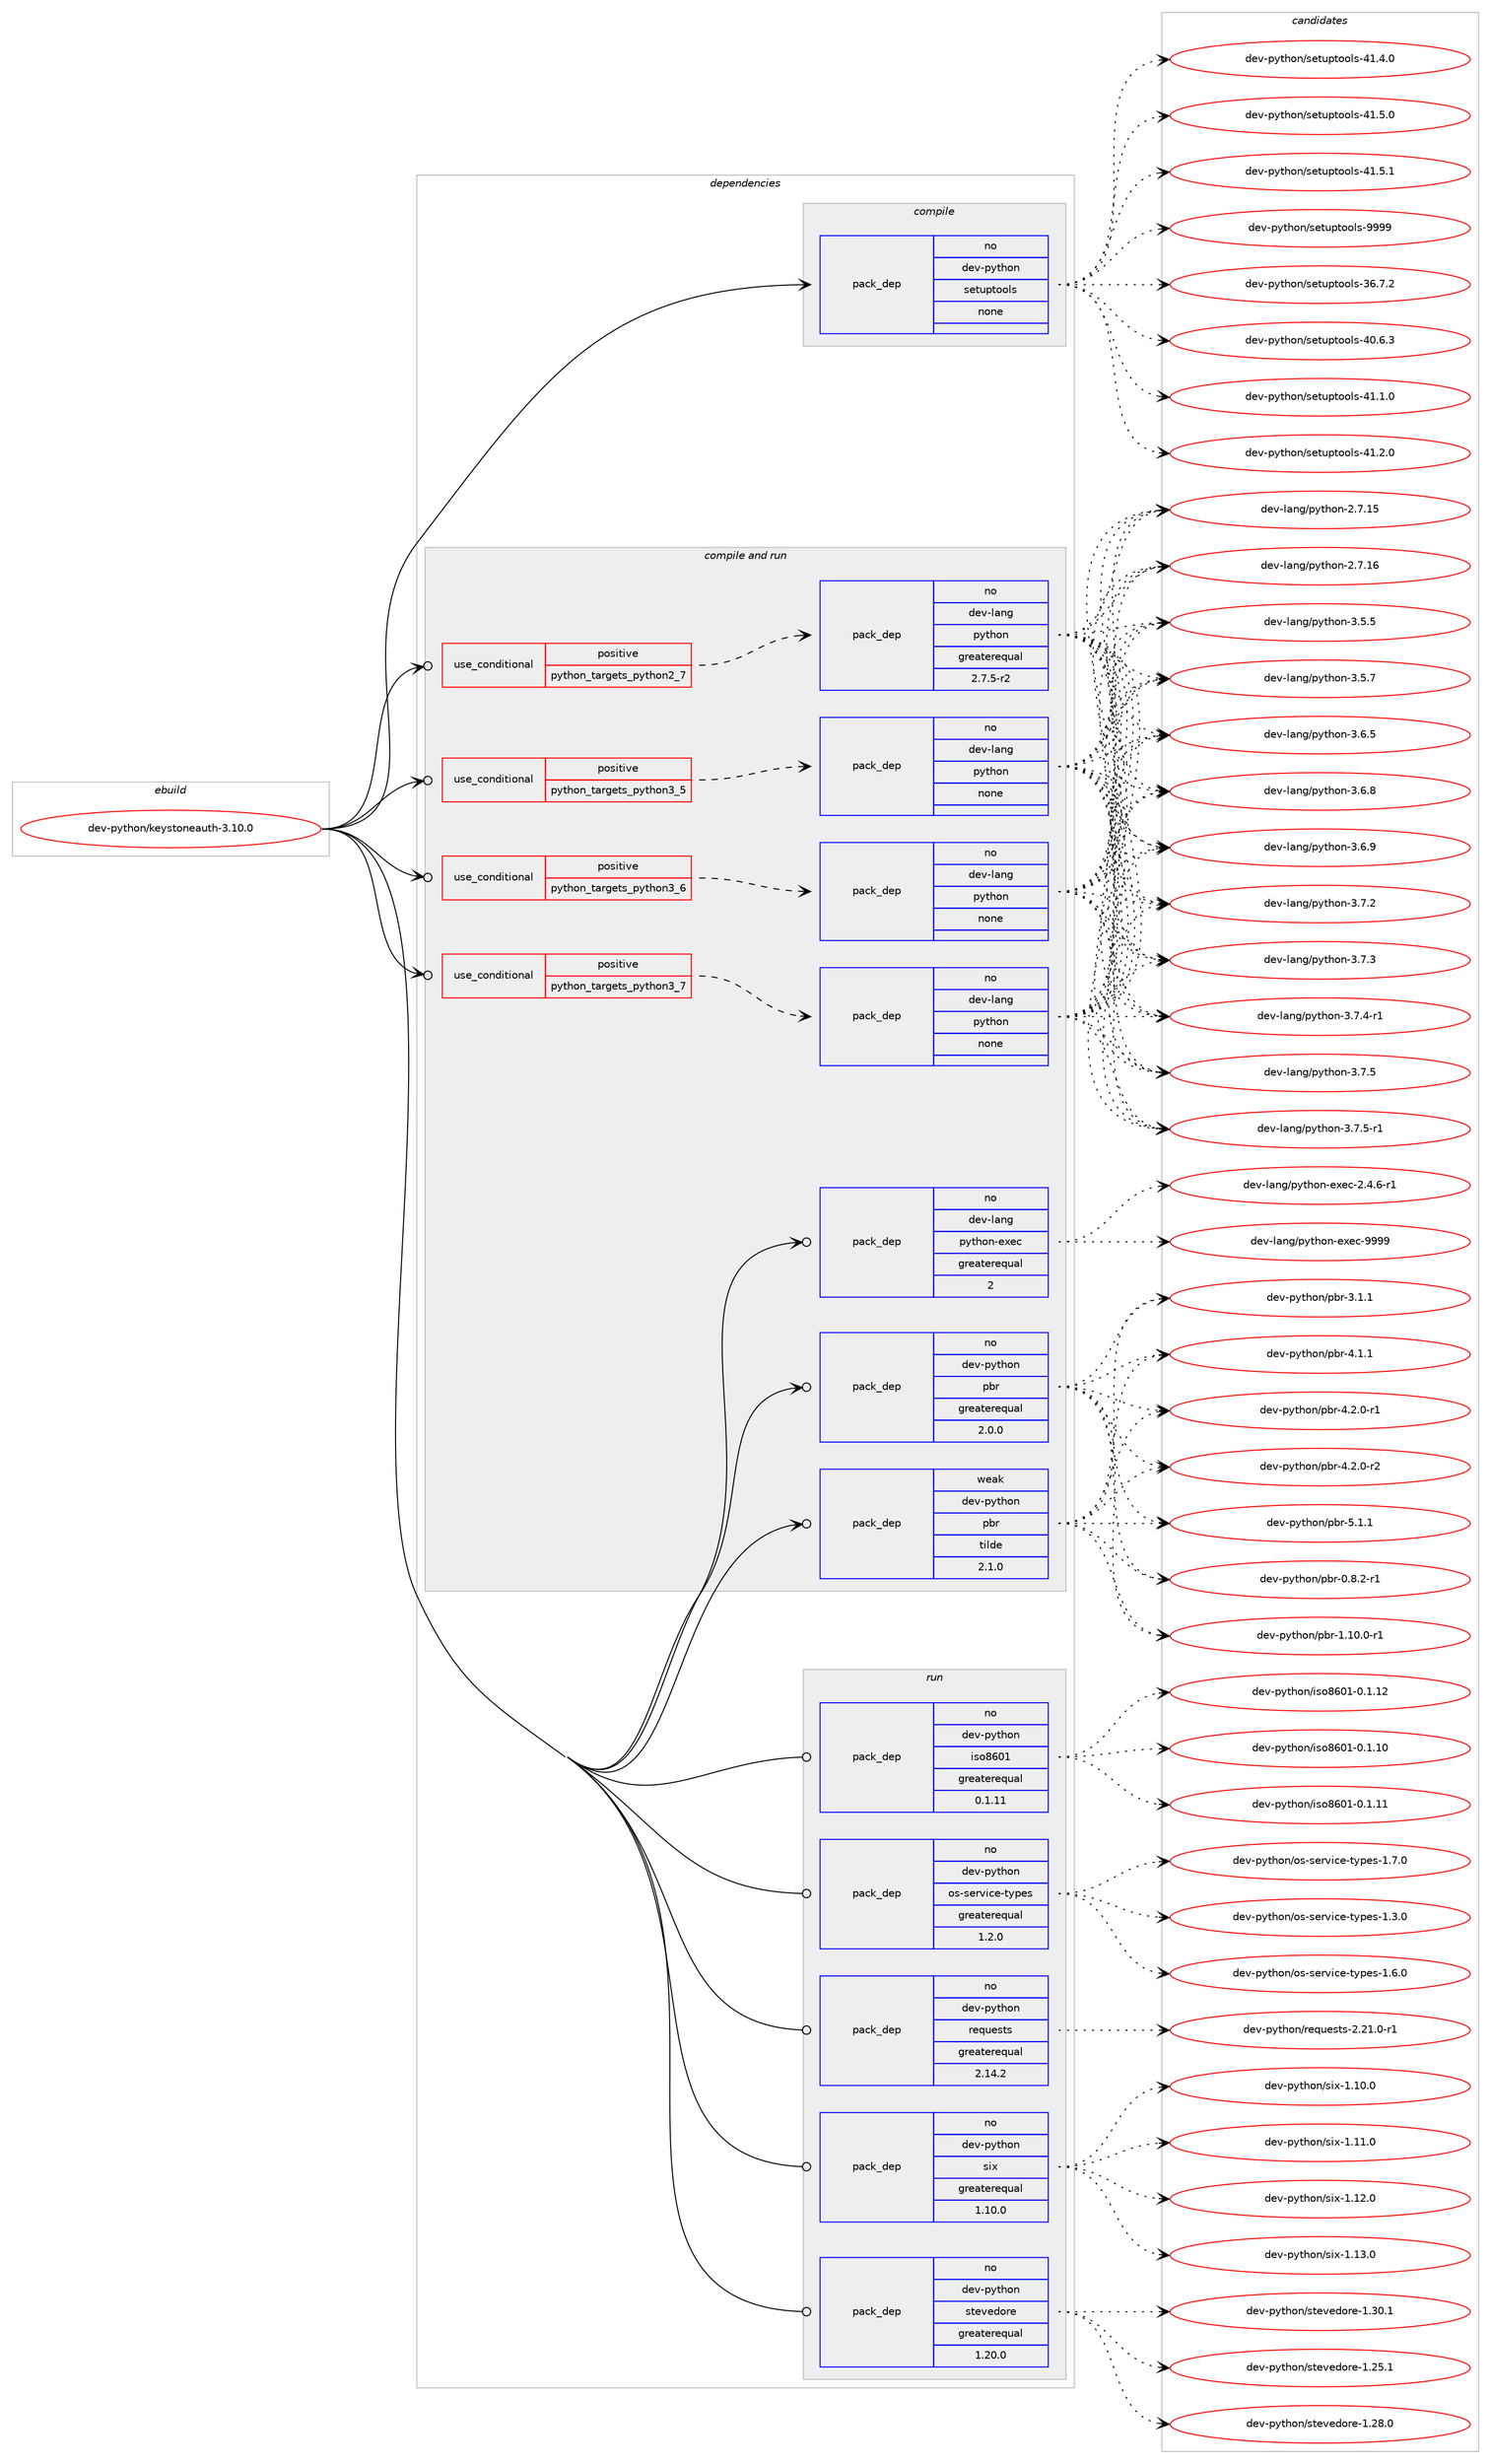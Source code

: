 digraph prolog {

# *************
# Graph options
# *************

newrank=true;
concentrate=true;
compound=true;
graph [rankdir=LR,fontname=Helvetica,fontsize=10,ranksep=1.5];#, ranksep=2.5, nodesep=0.2];
edge  [arrowhead=vee];
node  [fontname=Helvetica,fontsize=10];

# **********
# The ebuild
# **********

subgraph cluster_leftcol {
color=gray;
rank=same;
label=<<i>ebuild</i>>;
id [label="dev-python/keystoneauth-3.10.0", color=red, width=4, href="../dev-python/keystoneauth-3.10.0.svg"];
}

# ****************
# The dependencies
# ****************

subgraph cluster_midcol {
color=gray;
label=<<i>dependencies</i>>;
subgraph cluster_compile {
fillcolor="#eeeeee";
style=filled;
label=<<i>compile</i>>;
subgraph pack458640 {
dependency612207 [label=<<TABLE BORDER="0" CELLBORDER="1" CELLSPACING="0" CELLPADDING="4" WIDTH="220"><TR><TD ROWSPAN="6" CELLPADDING="30">pack_dep</TD></TR><TR><TD WIDTH="110">no</TD></TR><TR><TD>dev-python</TD></TR><TR><TD>setuptools</TD></TR><TR><TD>none</TD></TR><TR><TD></TD></TR></TABLE>>, shape=none, color=blue];
}
id:e -> dependency612207:w [weight=20,style="solid",arrowhead="vee"];
}
subgraph cluster_compileandrun {
fillcolor="#eeeeee";
style=filled;
label=<<i>compile and run</i>>;
subgraph cond141763 {
dependency612208 [label=<<TABLE BORDER="0" CELLBORDER="1" CELLSPACING="0" CELLPADDING="4"><TR><TD ROWSPAN="3" CELLPADDING="10">use_conditional</TD></TR><TR><TD>positive</TD></TR><TR><TD>python_targets_python2_7</TD></TR></TABLE>>, shape=none, color=red];
subgraph pack458641 {
dependency612209 [label=<<TABLE BORDER="0" CELLBORDER="1" CELLSPACING="0" CELLPADDING="4" WIDTH="220"><TR><TD ROWSPAN="6" CELLPADDING="30">pack_dep</TD></TR><TR><TD WIDTH="110">no</TD></TR><TR><TD>dev-lang</TD></TR><TR><TD>python</TD></TR><TR><TD>greaterequal</TD></TR><TR><TD>2.7.5-r2</TD></TR></TABLE>>, shape=none, color=blue];
}
dependency612208:e -> dependency612209:w [weight=20,style="dashed",arrowhead="vee"];
}
id:e -> dependency612208:w [weight=20,style="solid",arrowhead="odotvee"];
subgraph cond141764 {
dependency612210 [label=<<TABLE BORDER="0" CELLBORDER="1" CELLSPACING="0" CELLPADDING="4"><TR><TD ROWSPAN="3" CELLPADDING="10">use_conditional</TD></TR><TR><TD>positive</TD></TR><TR><TD>python_targets_python3_5</TD></TR></TABLE>>, shape=none, color=red];
subgraph pack458642 {
dependency612211 [label=<<TABLE BORDER="0" CELLBORDER="1" CELLSPACING="0" CELLPADDING="4" WIDTH="220"><TR><TD ROWSPAN="6" CELLPADDING="30">pack_dep</TD></TR><TR><TD WIDTH="110">no</TD></TR><TR><TD>dev-lang</TD></TR><TR><TD>python</TD></TR><TR><TD>none</TD></TR><TR><TD></TD></TR></TABLE>>, shape=none, color=blue];
}
dependency612210:e -> dependency612211:w [weight=20,style="dashed",arrowhead="vee"];
}
id:e -> dependency612210:w [weight=20,style="solid",arrowhead="odotvee"];
subgraph cond141765 {
dependency612212 [label=<<TABLE BORDER="0" CELLBORDER="1" CELLSPACING="0" CELLPADDING="4"><TR><TD ROWSPAN="3" CELLPADDING="10">use_conditional</TD></TR><TR><TD>positive</TD></TR><TR><TD>python_targets_python3_6</TD></TR></TABLE>>, shape=none, color=red];
subgraph pack458643 {
dependency612213 [label=<<TABLE BORDER="0" CELLBORDER="1" CELLSPACING="0" CELLPADDING="4" WIDTH="220"><TR><TD ROWSPAN="6" CELLPADDING="30">pack_dep</TD></TR><TR><TD WIDTH="110">no</TD></TR><TR><TD>dev-lang</TD></TR><TR><TD>python</TD></TR><TR><TD>none</TD></TR><TR><TD></TD></TR></TABLE>>, shape=none, color=blue];
}
dependency612212:e -> dependency612213:w [weight=20,style="dashed",arrowhead="vee"];
}
id:e -> dependency612212:w [weight=20,style="solid",arrowhead="odotvee"];
subgraph cond141766 {
dependency612214 [label=<<TABLE BORDER="0" CELLBORDER="1" CELLSPACING="0" CELLPADDING="4"><TR><TD ROWSPAN="3" CELLPADDING="10">use_conditional</TD></TR><TR><TD>positive</TD></TR><TR><TD>python_targets_python3_7</TD></TR></TABLE>>, shape=none, color=red];
subgraph pack458644 {
dependency612215 [label=<<TABLE BORDER="0" CELLBORDER="1" CELLSPACING="0" CELLPADDING="4" WIDTH="220"><TR><TD ROWSPAN="6" CELLPADDING="30">pack_dep</TD></TR><TR><TD WIDTH="110">no</TD></TR><TR><TD>dev-lang</TD></TR><TR><TD>python</TD></TR><TR><TD>none</TD></TR><TR><TD></TD></TR></TABLE>>, shape=none, color=blue];
}
dependency612214:e -> dependency612215:w [weight=20,style="dashed",arrowhead="vee"];
}
id:e -> dependency612214:w [weight=20,style="solid",arrowhead="odotvee"];
subgraph pack458645 {
dependency612216 [label=<<TABLE BORDER="0" CELLBORDER="1" CELLSPACING="0" CELLPADDING="4" WIDTH="220"><TR><TD ROWSPAN="6" CELLPADDING="30">pack_dep</TD></TR><TR><TD WIDTH="110">no</TD></TR><TR><TD>dev-lang</TD></TR><TR><TD>python-exec</TD></TR><TR><TD>greaterequal</TD></TR><TR><TD>2</TD></TR></TABLE>>, shape=none, color=blue];
}
id:e -> dependency612216:w [weight=20,style="solid",arrowhead="odotvee"];
subgraph pack458646 {
dependency612217 [label=<<TABLE BORDER="0" CELLBORDER="1" CELLSPACING="0" CELLPADDING="4" WIDTH="220"><TR><TD ROWSPAN="6" CELLPADDING="30">pack_dep</TD></TR><TR><TD WIDTH="110">no</TD></TR><TR><TD>dev-python</TD></TR><TR><TD>pbr</TD></TR><TR><TD>greaterequal</TD></TR><TR><TD>2.0.0</TD></TR></TABLE>>, shape=none, color=blue];
}
id:e -> dependency612217:w [weight=20,style="solid",arrowhead="odotvee"];
subgraph pack458647 {
dependency612218 [label=<<TABLE BORDER="0" CELLBORDER="1" CELLSPACING="0" CELLPADDING="4" WIDTH="220"><TR><TD ROWSPAN="6" CELLPADDING="30">pack_dep</TD></TR><TR><TD WIDTH="110">weak</TD></TR><TR><TD>dev-python</TD></TR><TR><TD>pbr</TD></TR><TR><TD>tilde</TD></TR><TR><TD>2.1.0</TD></TR></TABLE>>, shape=none, color=blue];
}
id:e -> dependency612218:w [weight=20,style="solid",arrowhead="odotvee"];
}
subgraph cluster_run {
fillcolor="#eeeeee";
style=filled;
label=<<i>run</i>>;
subgraph pack458648 {
dependency612219 [label=<<TABLE BORDER="0" CELLBORDER="1" CELLSPACING="0" CELLPADDING="4" WIDTH="220"><TR><TD ROWSPAN="6" CELLPADDING="30">pack_dep</TD></TR><TR><TD WIDTH="110">no</TD></TR><TR><TD>dev-python</TD></TR><TR><TD>iso8601</TD></TR><TR><TD>greaterequal</TD></TR><TR><TD>0.1.11</TD></TR></TABLE>>, shape=none, color=blue];
}
id:e -> dependency612219:w [weight=20,style="solid",arrowhead="odot"];
subgraph pack458649 {
dependency612220 [label=<<TABLE BORDER="0" CELLBORDER="1" CELLSPACING="0" CELLPADDING="4" WIDTH="220"><TR><TD ROWSPAN="6" CELLPADDING="30">pack_dep</TD></TR><TR><TD WIDTH="110">no</TD></TR><TR><TD>dev-python</TD></TR><TR><TD>os-service-types</TD></TR><TR><TD>greaterequal</TD></TR><TR><TD>1.2.0</TD></TR></TABLE>>, shape=none, color=blue];
}
id:e -> dependency612220:w [weight=20,style="solid",arrowhead="odot"];
subgraph pack458650 {
dependency612221 [label=<<TABLE BORDER="0" CELLBORDER="1" CELLSPACING="0" CELLPADDING="4" WIDTH="220"><TR><TD ROWSPAN="6" CELLPADDING="30">pack_dep</TD></TR><TR><TD WIDTH="110">no</TD></TR><TR><TD>dev-python</TD></TR><TR><TD>requests</TD></TR><TR><TD>greaterequal</TD></TR><TR><TD>2.14.2</TD></TR></TABLE>>, shape=none, color=blue];
}
id:e -> dependency612221:w [weight=20,style="solid",arrowhead="odot"];
subgraph pack458651 {
dependency612222 [label=<<TABLE BORDER="0" CELLBORDER="1" CELLSPACING="0" CELLPADDING="4" WIDTH="220"><TR><TD ROWSPAN="6" CELLPADDING="30">pack_dep</TD></TR><TR><TD WIDTH="110">no</TD></TR><TR><TD>dev-python</TD></TR><TR><TD>six</TD></TR><TR><TD>greaterequal</TD></TR><TR><TD>1.10.0</TD></TR></TABLE>>, shape=none, color=blue];
}
id:e -> dependency612222:w [weight=20,style="solid",arrowhead="odot"];
subgraph pack458652 {
dependency612223 [label=<<TABLE BORDER="0" CELLBORDER="1" CELLSPACING="0" CELLPADDING="4" WIDTH="220"><TR><TD ROWSPAN="6" CELLPADDING="30">pack_dep</TD></TR><TR><TD WIDTH="110">no</TD></TR><TR><TD>dev-python</TD></TR><TR><TD>stevedore</TD></TR><TR><TD>greaterequal</TD></TR><TR><TD>1.20.0</TD></TR></TABLE>>, shape=none, color=blue];
}
id:e -> dependency612223:w [weight=20,style="solid",arrowhead="odot"];
}
}

# **************
# The candidates
# **************

subgraph cluster_choices {
rank=same;
color=gray;
label=<<i>candidates</i>>;

subgraph choice458640 {
color=black;
nodesep=1;
choice100101118451121211161041111104711510111611711211611111110811545515446554650 [label="dev-python/setuptools-36.7.2", color=red, width=4,href="../dev-python/setuptools-36.7.2.svg"];
choice100101118451121211161041111104711510111611711211611111110811545524846544651 [label="dev-python/setuptools-40.6.3", color=red, width=4,href="../dev-python/setuptools-40.6.3.svg"];
choice100101118451121211161041111104711510111611711211611111110811545524946494648 [label="dev-python/setuptools-41.1.0", color=red, width=4,href="../dev-python/setuptools-41.1.0.svg"];
choice100101118451121211161041111104711510111611711211611111110811545524946504648 [label="dev-python/setuptools-41.2.0", color=red, width=4,href="../dev-python/setuptools-41.2.0.svg"];
choice100101118451121211161041111104711510111611711211611111110811545524946524648 [label="dev-python/setuptools-41.4.0", color=red, width=4,href="../dev-python/setuptools-41.4.0.svg"];
choice100101118451121211161041111104711510111611711211611111110811545524946534648 [label="dev-python/setuptools-41.5.0", color=red, width=4,href="../dev-python/setuptools-41.5.0.svg"];
choice100101118451121211161041111104711510111611711211611111110811545524946534649 [label="dev-python/setuptools-41.5.1", color=red, width=4,href="../dev-python/setuptools-41.5.1.svg"];
choice10010111845112121116104111110471151011161171121161111111081154557575757 [label="dev-python/setuptools-9999", color=red, width=4,href="../dev-python/setuptools-9999.svg"];
dependency612207:e -> choice100101118451121211161041111104711510111611711211611111110811545515446554650:w [style=dotted,weight="100"];
dependency612207:e -> choice100101118451121211161041111104711510111611711211611111110811545524846544651:w [style=dotted,weight="100"];
dependency612207:e -> choice100101118451121211161041111104711510111611711211611111110811545524946494648:w [style=dotted,weight="100"];
dependency612207:e -> choice100101118451121211161041111104711510111611711211611111110811545524946504648:w [style=dotted,weight="100"];
dependency612207:e -> choice100101118451121211161041111104711510111611711211611111110811545524946524648:w [style=dotted,weight="100"];
dependency612207:e -> choice100101118451121211161041111104711510111611711211611111110811545524946534648:w [style=dotted,weight="100"];
dependency612207:e -> choice100101118451121211161041111104711510111611711211611111110811545524946534649:w [style=dotted,weight="100"];
dependency612207:e -> choice10010111845112121116104111110471151011161171121161111111081154557575757:w [style=dotted,weight="100"];
}
subgraph choice458641 {
color=black;
nodesep=1;
choice10010111845108971101034711212111610411111045504655464953 [label="dev-lang/python-2.7.15", color=red, width=4,href="../dev-lang/python-2.7.15.svg"];
choice10010111845108971101034711212111610411111045504655464954 [label="dev-lang/python-2.7.16", color=red, width=4,href="../dev-lang/python-2.7.16.svg"];
choice100101118451089711010347112121116104111110455146534653 [label="dev-lang/python-3.5.5", color=red, width=4,href="../dev-lang/python-3.5.5.svg"];
choice100101118451089711010347112121116104111110455146534655 [label="dev-lang/python-3.5.7", color=red, width=4,href="../dev-lang/python-3.5.7.svg"];
choice100101118451089711010347112121116104111110455146544653 [label="dev-lang/python-3.6.5", color=red, width=4,href="../dev-lang/python-3.6.5.svg"];
choice100101118451089711010347112121116104111110455146544656 [label="dev-lang/python-3.6.8", color=red, width=4,href="../dev-lang/python-3.6.8.svg"];
choice100101118451089711010347112121116104111110455146544657 [label="dev-lang/python-3.6.9", color=red, width=4,href="../dev-lang/python-3.6.9.svg"];
choice100101118451089711010347112121116104111110455146554650 [label="dev-lang/python-3.7.2", color=red, width=4,href="../dev-lang/python-3.7.2.svg"];
choice100101118451089711010347112121116104111110455146554651 [label="dev-lang/python-3.7.3", color=red, width=4,href="../dev-lang/python-3.7.3.svg"];
choice1001011184510897110103471121211161041111104551465546524511449 [label="dev-lang/python-3.7.4-r1", color=red, width=4,href="../dev-lang/python-3.7.4-r1.svg"];
choice100101118451089711010347112121116104111110455146554653 [label="dev-lang/python-3.7.5", color=red, width=4,href="../dev-lang/python-3.7.5.svg"];
choice1001011184510897110103471121211161041111104551465546534511449 [label="dev-lang/python-3.7.5-r1", color=red, width=4,href="../dev-lang/python-3.7.5-r1.svg"];
dependency612209:e -> choice10010111845108971101034711212111610411111045504655464953:w [style=dotted,weight="100"];
dependency612209:e -> choice10010111845108971101034711212111610411111045504655464954:w [style=dotted,weight="100"];
dependency612209:e -> choice100101118451089711010347112121116104111110455146534653:w [style=dotted,weight="100"];
dependency612209:e -> choice100101118451089711010347112121116104111110455146534655:w [style=dotted,weight="100"];
dependency612209:e -> choice100101118451089711010347112121116104111110455146544653:w [style=dotted,weight="100"];
dependency612209:e -> choice100101118451089711010347112121116104111110455146544656:w [style=dotted,weight="100"];
dependency612209:e -> choice100101118451089711010347112121116104111110455146544657:w [style=dotted,weight="100"];
dependency612209:e -> choice100101118451089711010347112121116104111110455146554650:w [style=dotted,weight="100"];
dependency612209:e -> choice100101118451089711010347112121116104111110455146554651:w [style=dotted,weight="100"];
dependency612209:e -> choice1001011184510897110103471121211161041111104551465546524511449:w [style=dotted,weight="100"];
dependency612209:e -> choice100101118451089711010347112121116104111110455146554653:w [style=dotted,weight="100"];
dependency612209:e -> choice1001011184510897110103471121211161041111104551465546534511449:w [style=dotted,weight="100"];
}
subgraph choice458642 {
color=black;
nodesep=1;
choice10010111845108971101034711212111610411111045504655464953 [label="dev-lang/python-2.7.15", color=red, width=4,href="../dev-lang/python-2.7.15.svg"];
choice10010111845108971101034711212111610411111045504655464954 [label="dev-lang/python-2.7.16", color=red, width=4,href="../dev-lang/python-2.7.16.svg"];
choice100101118451089711010347112121116104111110455146534653 [label="dev-lang/python-3.5.5", color=red, width=4,href="../dev-lang/python-3.5.5.svg"];
choice100101118451089711010347112121116104111110455146534655 [label="dev-lang/python-3.5.7", color=red, width=4,href="../dev-lang/python-3.5.7.svg"];
choice100101118451089711010347112121116104111110455146544653 [label="dev-lang/python-3.6.5", color=red, width=4,href="../dev-lang/python-3.6.5.svg"];
choice100101118451089711010347112121116104111110455146544656 [label="dev-lang/python-3.6.8", color=red, width=4,href="../dev-lang/python-3.6.8.svg"];
choice100101118451089711010347112121116104111110455146544657 [label="dev-lang/python-3.6.9", color=red, width=4,href="../dev-lang/python-3.6.9.svg"];
choice100101118451089711010347112121116104111110455146554650 [label="dev-lang/python-3.7.2", color=red, width=4,href="../dev-lang/python-3.7.2.svg"];
choice100101118451089711010347112121116104111110455146554651 [label="dev-lang/python-3.7.3", color=red, width=4,href="../dev-lang/python-3.7.3.svg"];
choice1001011184510897110103471121211161041111104551465546524511449 [label="dev-lang/python-3.7.4-r1", color=red, width=4,href="../dev-lang/python-3.7.4-r1.svg"];
choice100101118451089711010347112121116104111110455146554653 [label="dev-lang/python-3.7.5", color=red, width=4,href="../dev-lang/python-3.7.5.svg"];
choice1001011184510897110103471121211161041111104551465546534511449 [label="dev-lang/python-3.7.5-r1", color=red, width=4,href="../dev-lang/python-3.7.5-r1.svg"];
dependency612211:e -> choice10010111845108971101034711212111610411111045504655464953:w [style=dotted,weight="100"];
dependency612211:e -> choice10010111845108971101034711212111610411111045504655464954:w [style=dotted,weight="100"];
dependency612211:e -> choice100101118451089711010347112121116104111110455146534653:w [style=dotted,weight="100"];
dependency612211:e -> choice100101118451089711010347112121116104111110455146534655:w [style=dotted,weight="100"];
dependency612211:e -> choice100101118451089711010347112121116104111110455146544653:w [style=dotted,weight="100"];
dependency612211:e -> choice100101118451089711010347112121116104111110455146544656:w [style=dotted,weight="100"];
dependency612211:e -> choice100101118451089711010347112121116104111110455146544657:w [style=dotted,weight="100"];
dependency612211:e -> choice100101118451089711010347112121116104111110455146554650:w [style=dotted,weight="100"];
dependency612211:e -> choice100101118451089711010347112121116104111110455146554651:w [style=dotted,weight="100"];
dependency612211:e -> choice1001011184510897110103471121211161041111104551465546524511449:w [style=dotted,weight="100"];
dependency612211:e -> choice100101118451089711010347112121116104111110455146554653:w [style=dotted,weight="100"];
dependency612211:e -> choice1001011184510897110103471121211161041111104551465546534511449:w [style=dotted,weight="100"];
}
subgraph choice458643 {
color=black;
nodesep=1;
choice10010111845108971101034711212111610411111045504655464953 [label="dev-lang/python-2.7.15", color=red, width=4,href="../dev-lang/python-2.7.15.svg"];
choice10010111845108971101034711212111610411111045504655464954 [label="dev-lang/python-2.7.16", color=red, width=4,href="../dev-lang/python-2.7.16.svg"];
choice100101118451089711010347112121116104111110455146534653 [label="dev-lang/python-3.5.5", color=red, width=4,href="../dev-lang/python-3.5.5.svg"];
choice100101118451089711010347112121116104111110455146534655 [label="dev-lang/python-3.5.7", color=red, width=4,href="../dev-lang/python-3.5.7.svg"];
choice100101118451089711010347112121116104111110455146544653 [label="dev-lang/python-3.6.5", color=red, width=4,href="../dev-lang/python-3.6.5.svg"];
choice100101118451089711010347112121116104111110455146544656 [label="dev-lang/python-3.6.8", color=red, width=4,href="../dev-lang/python-3.6.8.svg"];
choice100101118451089711010347112121116104111110455146544657 [label="dev-lang/python-3.6.9", color=red, width=4,href="../dev-lang/python-3.6.9.svg"];
choice100101118451089711010347112121116104111110455146554650 [label="dev-lang/python-3.7.2", color=red, width=4,href="../dev-lang/python-3.7.2.svg"];
choice100101118451089711010347112121116104111110455146554651 [label="dev-lang/python-3.7.3", color=red, width=4,href="../dev-lang/python-3.7.3.svg"];
choice1001011184510897110103471121211161041111104551465546524511449 [label="dev-lang/python-3.7.4-r1", color=red, width=4,href="../dev-lang/python-3.7.4-r1.svg"];
choice100101118451089711010347112121116104111110455146554653 [label="dev-lang/python-3.7.5", color=red, width=4,href="../dev-lang/python-3.7.5.svg"];
choice1001011184510897110103471121211161041111104551465546534511449 [label="dev-lang/python-3.7.5-r1", color=red, width=4,href="../dev-lang/python-3.7.5-r1.svg"];
dependency612213:e -> choice10010111845108971101034711212111610411111045504655464953:w [style=dotted,weight="100"];
dependency612213:e -> choice10010111845108971101034711212111610411111045504655464954:w [style=dotted,weight="100"];
dependency612213:e -> choice100101118451089711010347112121116104111110455146534653:w [style=dotted,weight="100"];
dependency612213:e -> choice100101118451089711010347112121116104111110455146534655:w [style=dotted,weight="100"];
dependency612213:e -> choice100101118451089711010347112121116104111110455146544653:w [style=dotted,weight="100"];
dependency612213:e -> choice100101118451089711010347112121116104111110455146544656:w [style=dotted,weight="100"];
dependency612213:e -> choice100101118451089711010347112121116104111110455146544657:w [style=dotted,weight="100"];
dependency612213:e -> choice100101118451089711010347112121116104111110455146554650:w [style=dotted,weight="100"];
dependency612213:e -> choice100101118451089711010347112121116104111110455146554651:w [style=dotted,weight="100"];
dependency612213:e -> choice1001011184510897110103471121211161041111104551465546524511449:w [style=dotted,weight="100"];
dependency612213:e -> choice100101118451089711010347112121116104111110455146554653:w [style=dotted,weight="100"];
dependency612213:e -> choice1001011184510897110103471121211161041111104551465546534511449:w [style=dotted,weight="100"];
}
subgraph choice458644 {
color=black;
nodesep=1;
choice10010111845108971101034711212111610411111045504655464953 [label="dev-lang/python-2.7.15", color=red, width=4,href="../dev-lang/python-2.7.15.svg"];
choice10010111845108971101034711212111610411111045504655464954 [label="dev-lang/python-2.7.16", color=red, width=4,href="../dev-lang/python-2.7.16.svg"];
choice100101118451089711010347112121116104111110455146534653 [label="dev-lang/python-3.5.5", color=red, width=4,href="../dev-lang/python-3.5.5.svg"];
choice100101118451089711010347112121116104111110455146534655 [label="dev-lang/python-3.5.7", color=red, width=4,href="../dev-lang/python-3.5.7.svg"];
choice100101118451089711010347112121116104111110455146544653 [label="dev-lang/python-3.6.5", color=red, width=4,href="../dev-lang/python-3.6.5.svg"];
choice100101118451089711010347112121116104111110455146544656 [label="dev-lang/python-3.6.8", color=red, width=4,href="../dev-lang/python-3.6.8.svg"];
choice100101118451089711010347112121116104111110455146544657 [label="dev-lang/python-3.6.9", color=red, width=4,href="../dev-lang/python-3.6.9.svg"];
choice100101118451089711010347112121116104111110455146554650 [label="dev-lang/python-3.7.2", color=red, width=4,href="../dev-lang/python-3.7.2.svg"];
choice100101118451089711010347112121116104111110455146554651 [label="dev-lang/python-3.7.3", color=red, width=4,href="../dev-lang/python-3.7.3.svg"];
choice1001011184510897110103471121211161041111104551465546524511449 [label="dev-lang/python-3.7.4-r1", color=red, width=4,href="../dev-lang/python-3.7.4-r1.svg"];
choice100101118451089711010347112121116104111110455146554653 [label="dev-lang/python-3.7.5", color=red, width=4,href="../dev-lang/python-3.7.5.svg"];
choice1001011184510897110103471121211161041111104551465546534511449 [label="dev-lang/python-3.7.5-r1", color=red, width=4,href="../dev-lang/python-3.7.5-r1.svg"];
dependency612215:e -> choice10010111845108971101034711212111610411111045504655464953:w [style=dotted,weight="100"];
dependency612215:e -> choice10010111845108971101034711212111610411111045504655464954:w [style=dotted,weight="100"];
dependency612215:e -> choice100101118451089711010347112121116104111110455146534653:w [style=dotted,weight="100"];
dependency612215:e -> choice100101118451089711010347112121116104111110455146534655:w [style=dotted,weight="100"];
dependency612215:e -> choice100101118451089711010347112121116104111110455146544653:w [style=dotted,weight="100"];
dependency612215:e -> choice100101118451089711010347112121116104111110455146544656:w [style=dotted,weight="100"];
dependency612215:e -> choice100101118451089711010347112121116104111110455146544657:w [style=dotted,weight="100"];
dependency612215:e -> choice100101118451089711010347112121116104111110455146554650:w [style=dotted,weight="100"];
dependency612215:e -> choice100101118451089711010347112121116104111110455146554651:w [style=dotted,weight="100"];
dependency612215:e -> choice1001011184510897110103471121211161041111104551465546524511449:w [style=dotted,weight="100"];
dependency612215:e -> choice100101118451089711010347112121116104111110455146554653:w [style=dotted,weight="100"];
dependency612215:e -> choice1001011184510897110103471121211161041111104551465546534511449:w [style=dotted,weight="100"];
}
subgraph choice458645 {
color=black;
nodesep=1;
choice10010111845108971101034711212111610411111045101120101994550465246544511449 [label="dev-lang/python-exec-2.4.6-r1", color=red, width=4,href="../dev-lang/python-exec-2.4.6-r1.svg"];
choice10010111845108971101034711212111610411111045101120101994557575757 [label="dev-lang/python-exec-9999", color=red, width=4,href="../dev-lang/python-exec-9999.svg"];
dependency612216:e -> choice10010111845108971101034711212111610411111045101120101994550465246544511449:w [style=dotted,weight="100"];
dependency612216:e -> choice10010111845108971101034711212111610411111045101120101994557575757:w [style=dotted,weight="100"];
}
subgraph choice458646 {
color=black;
nodesep=1;
choice1001011184511212111610411111047112981144548465646504511449 [label="dev-python/pbr-0.8.2-r1", color=red, width=4,href="../dev-python/pbr-0.8.2-r1.svg"];
choice100101118451121211161041111104711298114454946494846484511449 [label="dev-python/pbr-1.10.0-r1", color=red, width=4,href="../dev-python/pbr-1.10.0-r1.svg"];
choice100101118451121211161041111104711298114455146494649 [label="dev-python/pbr-3.1.1", color=red, width=4,href="../dev-python/pbr-3.1.1.svg"];
choice100101118451121211161041111104711298114455246494649 [label="dev-python/pbr-4.1.1", color=red, width=4,href="../dev-python/pbr-4.1.1.svg"];
choice1001011184511212111610411111047112981144552465046484511449 [label="dev-python/pbr-4.2.0-r1", color=red, width=4,href="../dev-python/pbr-4.2.0-r1.svg"];
choice1001011184511212111610411111047112981144552465046484511450 [label="dev-python/pbr-4.2.0-r2", color=red, width=4,href="../dev-python/pbr-4.2.0-r2.svg"];
choice100101118451121211161041111104711298114455346494649 [label="dev-python/pbr-5.1.1", color=red, width=4,href="../dev-python/pbr-5.1.1.svg"];
dependency612217:e -> choice1001011184511212111610411111047112981144548465646504511449:w [style=dotted,weight="100"];
dependency612217:e -> choice100101118451121211161041111104711298114454946494846484511449:w [style=dotted,weight="100"];
dependency612217:e -> choice100101118451121211161041111104711298114455146494649:w [style=dotted,weight="100"];
dependency612217:e -> choice100101118451121211161041111104711298114455246494649:w [style=dotted,weight="100"];
dependency612217:e -> choice1001011184511212111610411111047112981144552465046484511449:w [style=dotted,weight="100"];
dependency612217:e -> choice1001011184511212111610411111047112981144552465046484511450:w [style=dotted,weight="100"];
dependency612217:e -> choice100101118451121211161041111104711298114455346494649:w [style=dotted,weight="100"];
}
subgraph choice458647 {
color=black;
nodesep=1;
choice1001011184511212111610411111047112981144548465646504511449 [label="dev-python/pbr-0.8.2-r1", color=red, width=4,href="../dev-python/pbr-0.8.2-r1.svg"];
choice100101118451121211161041111104711298114454946494846484511449 [label="dev-python/pbr-1.10.0-r1", color=red, width=4,href="../dev-python/pbr-1.10.0-r1.svg"];
choice100101118451121211161041111104711298114455146494649 [label="dev-python/pbr-3.1.1", color=red, width=4,href="../dev-python/pbr-3.1.1.svg"];
choice100101118451121211161041111104711298114455246494649 [label="dev-python/pbr-4.1.1", color=red, width=4,href="../dev-python/pbr-4.1.1.svg"];
choice1001011184511212111610411111047112981144552465046484511449 [label="dev-python/pbr-4.2.0-r1", color=red, width=4,href="../dev-python/pbr-4.2.0-r1.svg"];
choice1001011184511212111610411111047112981144552465046484511450 [label="dev-python/pbr-4.2.0-r2", color=red, width=4,href="../dev-python/pbr-4.2.0-r2.svg"];
choice100101118451121211161041111104711298114455346494649 [label="dev-python/pbr-5.1.1", color=red, width=4,href="../dev-python/pbr-5.1.1.svg"];
dependency612218:e -> choice1001011184511212111610411111047112981144548465646504511449:w [style=dotted,weight="100"];
dependency612218:e -> choice100101118451121211161041111104711298114454946494846484511449:w [style=dotted,weight="100"];
dependency612218:e -> choice100101118451121211161041111104711298114455146494649:w [style=dotted,weight="100"];
dependency612218:e -> choice100101118451121211161041111104711298114455246494649:w [style=dotted,weight="100"];
dependency612218:e -> choice1001011184511212111610411111047112981144552465046484511449:w [style=dotted,weight="100"];
dependency612218:e -> choice1001011184511212111610411111047112981144552465046484511450:w [style=dotted,weight="100"];
dependency612218:e -> choice100101118451121211161041111104711298114455346494649:w [style=dotted,weight="100"];
}
subgraph choice458648 {
color=black;
nodesep=1;
choice10010111845112121116104111110471051151115654484945484649464948 [label="dev-python/iso8601-0.1.10", color=red, width=4,href="../dev-python/iso8601-0.1.10.svg"];
choice10010111845112121116104111110471051151115654484945484649464949 [label="dev-python/iso8601-0.1.11", color=red, width=4,href="../dev-python/iso8601-0.1.11.svg"];
choice10010111845112121116104111110471051151115654484945484649464950 [label="dev-python/iso8601-0.1.12", color=red, width=4,href="../dev-python/iso8601-0.1.12.svg"];
dependency612219:e -> choice10010111845112121116104111110471051151115654484945484649464948:w [style=dotted,weight="100"];
dependency612219:e -> choice10010111845112121116104111110471051151115654484945484649464949:w [style=dotted,weight="100"];
dependency612219:e -> choice10010111845112121116104111110471051151115654484945484649464950:w [style=dotted,weight="100"];
}
subgraph choice458649 {
color=black;
nodesep=1;
choice1001011184511212111610411111047111115451151011141181059910145116121112101115454946514648 [label="dev-python/os-service-types-1.3.0", color=red, width=4,href="../dev-python/os-service-types-1.3.0.svg"];
choice1001011184511212111610411111047111115451151011141181059910145116121112101115454946544648 [label="dev-python/os-service-types-1.6.0", color=red, width=4,href="../dev-python/os-service-types-1.6.0.svg"];
choice1001011184511212111610411111047111115451151011141181059910145116121112101115454946554648 [label="dev-python/os-service-types-1.7.0", color=red, width=4,href="../dev-python/os-service-types-1.7.0.svg"];
dependency612220:e -> choice1001011184511212111610411111047111115451151011141181059910145116121112101115454946514648:w [style=dotted,weight="100"];
dependency612220:e -> choice1001011184511212111610411111047111115451151011141181059910145116121112101115454946544648:w [style=dotted,weight="100"];
dependency612220:e -> choice1001011184511212111610411111047111115451151011141181059910145116121112101115454946554648:w [style=dotted,weight="100"];
}
subgraph choice458650 {
color=black;
nodesep=1;
choice1001011184511212111610411111047114101113117101115116115455046504946484511449 [label="dev-python/requests-2.21.0-r1", color=red, width=4,href="../dev-python/requests-2.21.0-r1.svg"];
dependency612221:e -> choice1001011184511212111610411111047114101113117101115116115455046504946484511449:w [style=dotted,weight="100"];
}
subgraph choice458651 {
color=black;
nodesep=1;
choice100101118451121211161041111104711510512045494649484648 [label="dev-python/six-1.10.0", color=red, width=4,href="../dev-python/six-1.10.0.svg"];
choice100101118451121211161041111104711510512045494649494648 [label="dev-python/six-1.11.0", color=red, width=4,href="../dev-python/six-1.11.0.svg"];
choice100101118451121211161041111104711510512045494649504648 [label="dev-python/six-1.12.0", color=red, width=4,href="../dev-python/six-1.12.0.svg"];
choice100101118451121211161041111104711510512045494649514648 [label="dev-python/six-1.13.0", color=red, width=4,href="../dev-python/six-1.13.0.svg"];
dependency612222:e -> choice100101118451121211161041111104711510512045494649484648:w [style=dotted,weight="100"];
dependency612222:e -> choice100101118451121211161041111104711510512045494649494648:w [style=dotted,weight="100"];
dependency612222:e -> choice100101118451121211161041111104711510512045494649504648:w [style=dotted,weight="100"];
dependency612222:e -> choice100101118451121211161041111104711510512045494649514648:w [style=dotted,weight="100"];
}
subgraph choice458652 {
color=black;
nodesep=1;
choice100101118451121211161041111104711511610111810110011111410145494650534649 [label="dev-python/stevedore-1.25.1", color=red, width=4,href="../dev-python/stevedore-1.25.1.svg"];
choice100101118451121211161041111104711511610111810110011111410145494650564648 [label="dev-python/stevedore-1.28.0", color=red, width=4,href="../dev-python/stevedore-1.28.0.svg"];
choice100101118451121211161041111104711511610111810110011111410145494651484649 [label="dev-python/stevedore-1.30.1", color=red, width=4,href="../dev-python/stevedore-1.30.1.svg"];
dependency612223:e -> choice100101118451121211161041111104711511610111810110011111410145494650534649:w [style=dotted,weight="100"];
dependency612223:e -> choice100101118451121211161041111104711511610111810110011111410145494650564648:w [style=dotted,weight="100"];
dependency612223:e -> choice100101118451121211161041111104711511610111810110011111410145494651484649:w [style=dotted,weight="100"];
}
}

}
